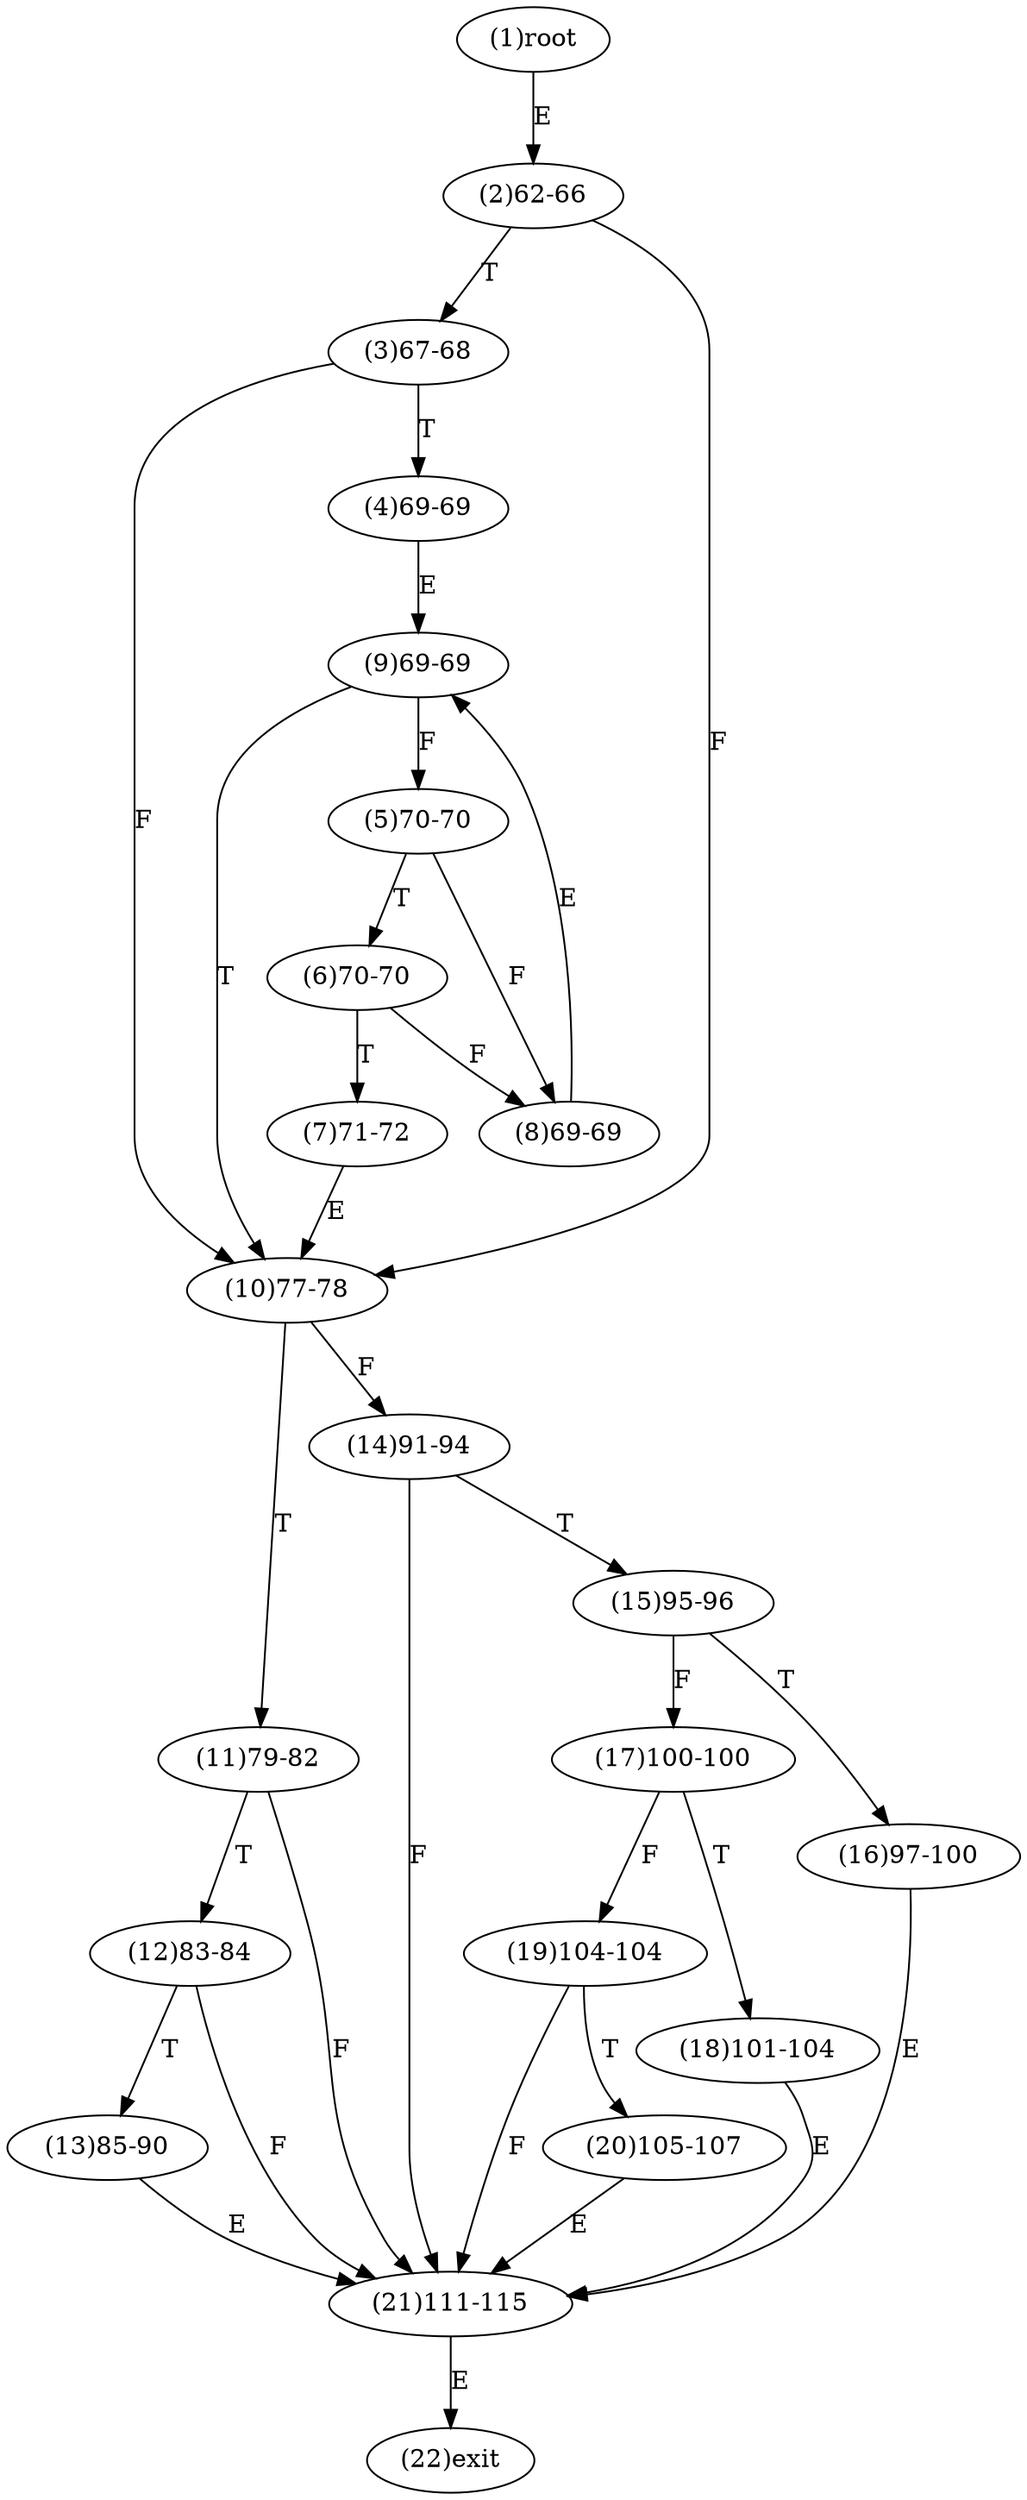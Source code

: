 digraph "" { 
1[ label="(1)root"];
2[ label="(2)62-66"];
3[ label="(3)67-68"];
4[ label="(4)69-69"];
5[ label="(5)70-70"];
6[ label="(6)70-70"];
7[ label="(7)71-72"];
8[ label="(8)69-69"];
9[ label="(9)69-69"];
10[ label="(10)77-78"];
11[ label="(11)79-82"];
12[ label="(12)83-84"];
13[ label="(13)85-90"];
14[ label="(14)91-94"];
15[ label="(15)95-96"];
17[ label="(17)100-100"];
16[ label="(16)97-100"];
19[ label="(19)104-104"];
18[ label="(18)101-104"];
21[ label="(21)111-115"];
20[ label="(20)105-107"];
22[ label="(22)exit"];
1->2[ label="E"];
2->10[ label="F"];
2->3[ label="T"];
3->10[ label="F"];
3->4[ label="T"];
4->9[ label="E"];
5->8[ label="F"];
5->6[ label="T"];
6->8[ label="F"];
6->7[ label="T"];
7->10[ label="E"];
8->9[ label="E"];
9->5[ label="F"];
9->10[ label="T"];
10->14[ label="F"];
10->11[ label="T"];
11->21[ label="F"];
11->12[ label="T"];
12->21[ label="F"];
12->13[ label="T"];
13->21[ label="E"];
14->21[ label="F"];
14->15[ label="T"];
15->17[ label="F"];
15->16[ label="T"];
16->21[ label="E"];
17->19[ label="F"];
17->18[ label="T"];
18->21[ label="E"];
19->21[ label="F"];
19->20[ label="T"];
20->21[ label="E"];
21->22[ label="E"];
}
